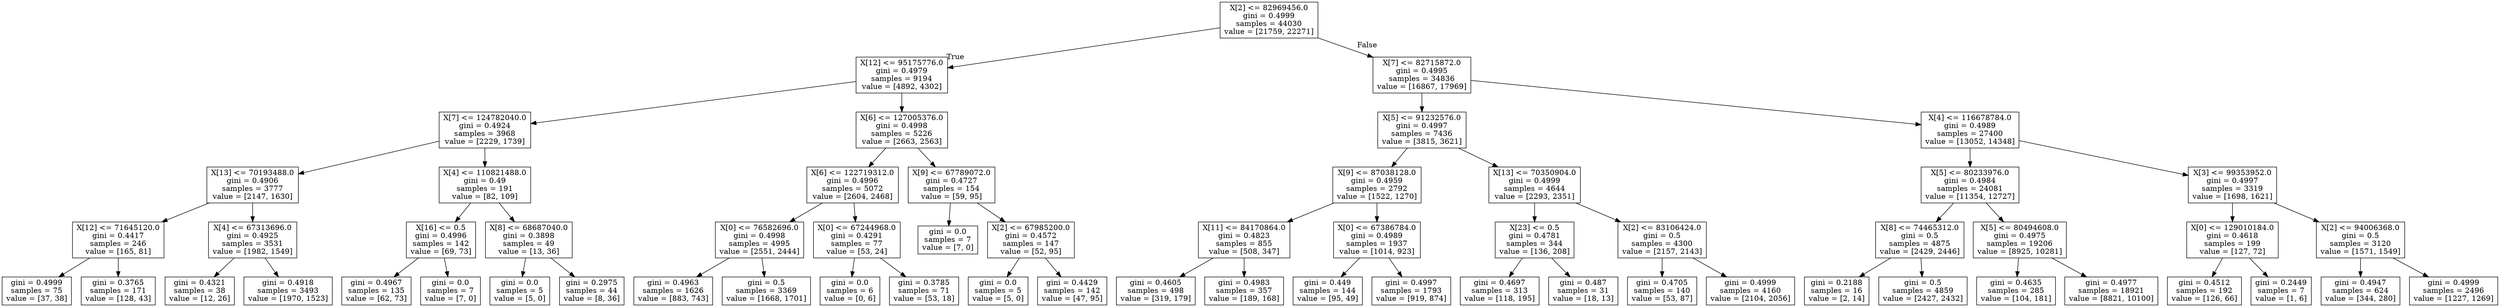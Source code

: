 digraph Tree {
node [shape=box] ;
0 [label="X[2] <= 82969456.0\ngini = 0.4999\nsamples = 44030\nvalue = [21759, 22271]"] ;
1 [label="X[12] <= 95175776.0\ngini = 0.4979\nsamples = 9194\nvalue = [4892, 4302]"] ;
0 -> 1 [labeldistance=2.5, labelangle=45, headlabel="True"] ;
2 [label="X[7] <= 124782040.0\ngini = 0.4924\nsamples = 3968\nvalue = [2229, 1739]"] ;
1 -> 2 ;
3 [label="X[13] <= 70193488.0\ngini = 0.4906\nsamples = 3777\nvalue = [2147, 1630]"] ;
2 -> 3 ;
4 [label="X[12] <= 71645120.0\ngini = 0.4417\nsamples = 246\nvalue = [165, 81]"] ;
3 -> 4 ;
5 [label="gini = 0.4999\nsamples = 75\nvalue = [37, 38]"] ;
4 -> 5 ;
6 [label="gini = 0.3765\nsamples = 171\nvalue = [128, 43]"] ;
4 -> 6 ;
7 [label="X[4] <= 67313696.0\ngini = 0.4925\nsamples = 3531\nvalue = [1982, 1549]"] ;
3 -> 7 ;
8 [label="gini = 0.4321\nsamples = 38\nvalue = [12, 26]"] ;
7 -> 8 ;
9 [label="gini = 0.4918\nsamples = 3493\nvalue = [1970, 1523]"] ;
7 -> 9 ;
10 [label="X[4] <= 110821488.0\ngini = 0.49\nsamples = 191\nvalue = [82, 109]"] ;
2 -> 10 ;
11 [label="X[16] <= 0.5\ngini = 0.4996\nsamples = 142\nvalue = [69, 73]"] ;
10 -> 11 ;
12 [label="gini = 0.4967\nsamples = 135\nvalue = [62, 73]"] ;
11 -> 12 ;
13 [label="gini = 0.0\nsamples = 7\nvalue = [7, 0]"] ;
11 -> 13 ;
14 [label="X[8] <= 68687040.0\ngini = 0.3898\nsamples = 49\nvalue = [13, 36]"] ;
10 -> 14 ;
15 [label="gini = 0.0\nsamples = 5\nvalue = [5, 0]"] ;
14 -> 15 ;
16 [label="gini = 0.2975\nsamples = 44\nvalue = [8, 36]"] ;
14 -> 16 ;
17 [label="X[6] <= 127005376.0\ngini = 0.4998\nsamples = 5226\nvalue = [2663, 2563]"] ;
1 -> 17 ;
18 [label="X[6] <= 122719312.0\ngini = 0.4996\nsamples = 5072\nvalue = [2604, 2468]"] ;
17 -> 18 ;
19 [label="X[0] <= 76582696.0\ngini = 0.4998\nsamples = 4995\nvalue = [2551, 2444]"] ;
18 -> 19 ;
20 [label="gini = 0.4963\nsamples = 1626\nvalue = [883, 743]"] ;
19 -> 20 ;
21 [label="gini = 0.5\nsamples = 3369\nvalue = [1668, 1701]"] ;
19 -> 21 ;
22 [label="X[0] <= 67244968.0\ngini = 0.4291\nsamples = 77\nvalue = [53, 24]"] ;
18 -> 22 ;
23 [label="gini = 0.0\nsamples = 6\nvalue = [0, 6]"] ;
22 -> 23 ;
24 [label="gini = 0.3785\nsamples = 71\nvalue = [53, 18]"] ;
22 -> 24 ;
25 [label="X[9] <= 67789072.0\ngini = 0.4727\nsamples = 154\nvalue = [59, 95]"] ;
17 -> 25 ;
26 [label="gini = 0.0\nsamples = 7\nvalue = [7, 0]"] ;
25 -> 26 ;
27 [label="X[2] <= 67985200.0\ngini = 0.4572\nsamples = 147\nvalue = [52, 95]"] ;
25 -> 27 ;
28 [label="gini = 0.0\nsamples = 5\nvalue = [5, 0]"] ;
27 -> 28 ;
29 [label="gini = 0.4429\nsamples = 142\nvalue = [47, 95]"] ;
27 -> 29 ;
30 [label="X[7] <= 82715872.0\ngini = 0.4995\nsamples = 34836\nvalue = [16867, 17969]"] ;
0 -> 30 [labeldistance=2.5, labelangle=-45, headlabel="False"] ;
31 [label="X[5] <= 91232576.0\ngini = 0.4997\nsamples = 7436\nvalue = [3815, 3621]"] ;
30 -> 31 ;
32 [label="X[9] <= 87038128.0\ngini = 0.4959\nsamples = 2792\nvalue = [1522, 1270]"] ;
31 -> 32 ;
33 [label="X[11] <= 84170864.0\ngini = 0.4823\nsamples = 855\nvalue = [508, 347]"] ;
32 -> 33 ;
34 [label="gini = 0.4605\nsamples = 498\nvalue = [319, 179]"] ;
33 -> 34 ;
35 [label="gini = 0.4983\nsamples = 357\nvalue = [189, 168]"] ;
33 -> 35 ;
36 [label="X[0] <= 67386784.0\ngini = 0.4989\nsamples = 1937\nvalue = [1014, 923]"] ;
32 -> 36 ;
37 [label="gini = 0.449\nsamples = 144\nvalue = [95, 49]"] ;
36 -> 37 ;
38 [label="gini = 0.4997\nsamples = 1793\nvalue = [919, 874]"] ;
36 -> 38 ;
39 [label="X[13] <= 70350904.0\ngini = 0.4999\nsamples = 4644\nvalue = [2293, 2351]"] ;
31 -> 39 ;
40 [label="X[23] <= 0.5\ngini = 0.4781\nsamples = 344\nvalue = [136, 208]"] ;
39 -> 40 ;
41 [label="gini = 0.4697\nsamples = 313\nvalue = [118, 195]"] ;
40 -> 41 ;
42 [label="gini = 0.487\nsamples = 31\nvalue = [18, 13]"] ;
40 -> 42 ;
43 [label="X[2] <= 83106424.0\ngini = 0.5\nsamples = 4300\nvalue = [2157, 2143]"] ;
39 -> 43 ;
44 [label="gini = 0.4705\nsamples = 140\nvalue = [53, 87]"] ;
43 -> 44 ;
45 [label="gini = 0.4999\nsamples = 4160\nvalue = [2104, 2056]"] ;
43 -> 45 ;
46 [label="X[4] <= 116678784.0\ngini = 0.4989\nsamples = 27400\nvalue = [13052, 14348]"] ;
30 -> 46 ;
47 [label="X[5] <= 80233976.0\ngini = 0.4984\nsamples = 24081\nvalue = [11354, 12727]"] ;
46 -> 47 ;
48 [label="X[8] <= 74465312.0\ngini = 0.5\nsamples = 4875\nvalue = [2429, 2446]"] ;
47 -> 48 ;
49 [label="gini = 0.2188\nsamples = 16\nvalue = [2, 14]"] ;
48 -> 49 ;
50 [label="gini = 0.5\nsamples = 4859\nvalue = [2427, 2432]"] ;
48 -> 50 ;
51 [label="X[5] <= 80494608.0\ngini = 0.4975\nsamples = 19206\nvalue = [8925, 10281]"] ;
47 -> 51 ;
52 [label="gini = 0.4635\nsamples = 285\nvalue = [104, 181]"] ;
51 -> 52 ;
53 [label="gini = 0.4977\nsamples = 18921\nvalue = [8821, 10100]"] ;
51 -> 53 ;
54 [label="X[3] <= 99353952.0\ngini = 0.4997\nsamples = 3319\nvalue = [1698, 1621]"] ;
46 -> 54 ;
55 [label="X[0] <= 129010184.0\ngini = 0.4618\nsamples = 199\nvalue = [127, 72]"] ;
54 -> 55 ;
56 [label="gini = 0.4512\nsamples = 192\nvalue = [126, 66]"] ;
55 -> 56 ;
57 [label="gini = 0.2449\nsamples = 7\nvalue = [1, 6]"] ;
55 -> 57 ;
58 [label="X[2] <= 94006368.0\ngini = 0.5\nsamples = 3120\nvalue = [1571, 1549]"] ;
54 -> 58 ;
59 [label="gini = 0.4947\nsamples = 624\nvalue = [344, 280]"] ;
58 -> 59 ;
60 [label="gini = 0.4999\nsamples = 2496\nvalue = [1227, 1269]"] ;
58 -> 60 ;
}